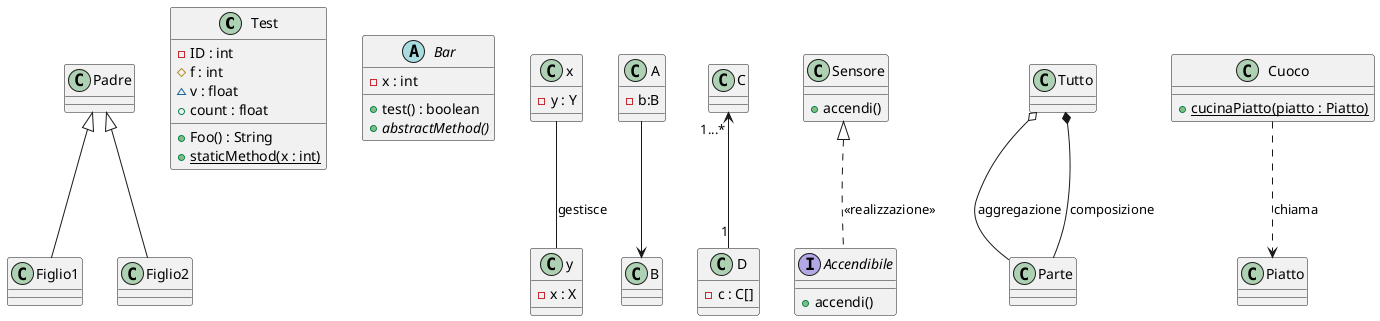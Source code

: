 @startuml
' classe concreta
class Test {
    - ID : int
    'protected
    # f : int
    ' visibilità package
    ~ v : float
    + count : float
    + Foo() : String
    + {static} staticMethod(x : int)
}

' Classe astratta
abstract class Bar {
    ' - = private
    - x : int
    ' + = public
    + test() : boolean
    + {abstract} abstractMethod()
}

class x {
- y : Y
}
class y {
- x : X
}

class A {
    - b:B
}
class B {}

class C{}
class D{
- c : C[]
}

' Associazioni / relazioni tra classi
' x chiama/usa/utilizza y
' y chiama/usa/utilizza x
x -- y : gestisce
' A chiama/ecc B ma NON viceversa
A --> B

' D chiama C e NON viceversa.
' D contiene PIU' RIFERIMENTI a C
C "1...*" <-- "1" D
' 2...6
' 1...5, 9
' 0...*

class Padre{}
class Figlio1{}
class Figlio2{}

Figlio1 -up-|> Padre
Figlio2 -up-|> Padre


interface Accendibile{
    + accendi()
}

class Sensore {
    +accendi()
}

Sensore <|.. Accendibile : <<realizzazione>>

class Parte{}
class Tutto{}

' la parte PUO' esistere senza in TUTTO
Tutto o-- Parte : aggregazione
' composizione = la parte NON esiste senza il TUTTO
Tutto *-- Parte : composizione

class Piatto{}

class Cuoco {
+ {static} cucinaPiatto(piatto : Piatto)
}

Cuoco ..> Piatto : chiama

@enduml
